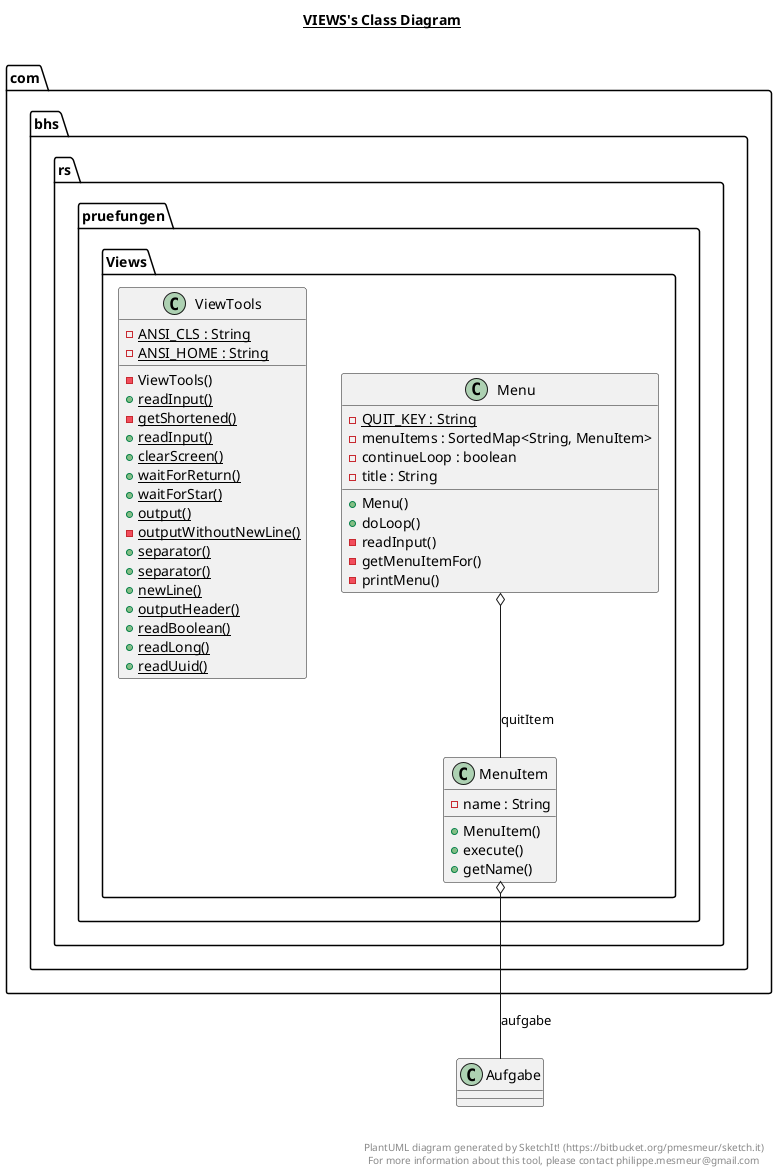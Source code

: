 @startuml

title __VIEWS's Class Diagram__\n

  package com.bhs.rs.pruefungen {
    package com.bhs.rs.pruefungen.Views {
      class Menu {
          {static} - QUIT_KEY : String
          - menuItems : SortedMap<String, MenuItem>
          - continueLoop : boolean
          - title : String
          + Menu()
          + doLoop()
          - readInput()
          - getMenuItemFor()
          - printMenu()
      }
    }
  }
  

  package com.bhs.rs.pruefungen {
    package com.bhs.rs.pruefungen.Views {
      class MenuItem {
          - name : String
          + MenuItem()
          + execute()
          + getName()
      }
    }
  }
  

  package com.bhs.rs.pruefungen {
    package com.bhs.rs.pruefungen.Views {
      class ViewTools {
          {static} - ANSI_CLS : String
          {static} - ANSI_HOME : String
          - ViewTools()
          {static} + readInput()
          {static} - getShortened()
          {static} + readInput()
          {static} + clearScreen()
          {static} + waitForReturn()
          {static} + waitForStar()
          {static} + output()
          {static} - outputWithoutNewLine()
          {static} + separator()
          {static} + separator()
          {static} + newLine()
          {static} + outputHeader()
          {static} + readBoolean()
          {static} + readLong()
          {static} + readUuid()
      }
    }
  }
  

  Menu o-- MenuItem : quitItem
  MenuItem o-- Aufgabe : aufgabe


right footer


PlantUML diagram generated by SketchIt! (https://bitbucket.org/pmesmeur/sketch.it)
For more information about this tool, please contact philippe.mesmeur@gmail.com
endfooter

@enduml
